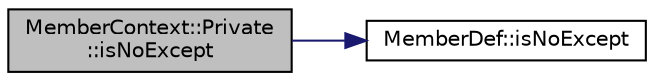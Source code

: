 digraph "MemberContext::Private::isNoExcept"
{
 // LATEX_PDF_SIZE
  edge [fontname="Helvetica",fontsize="10",labelfontname="Helvetica",labelfontsize="10"];
  node [fontname="Helvetica",fontsize="10",shape=record];
  rankdir="LR";
  Node1 [label="MemberContext::Private\l::isNoExcept",height=0.2,width=0.4,color="black", fillcolor="grey75", style="filled", fontcolor="black",tooltip=" "];
  Node1 -> Node2 [color="midnightblue",fontsize="10",style="solid",fontname="Helvetica"];
  Node2 [label="MemberDef::isNoExcept",height=0.2,width=0.4,color="black", fillcolor="white", style="filled",URL="$classMemberDef.html#a06ea035c8de361f0ba253fc45e3303f0",tooltip=" "];
}
